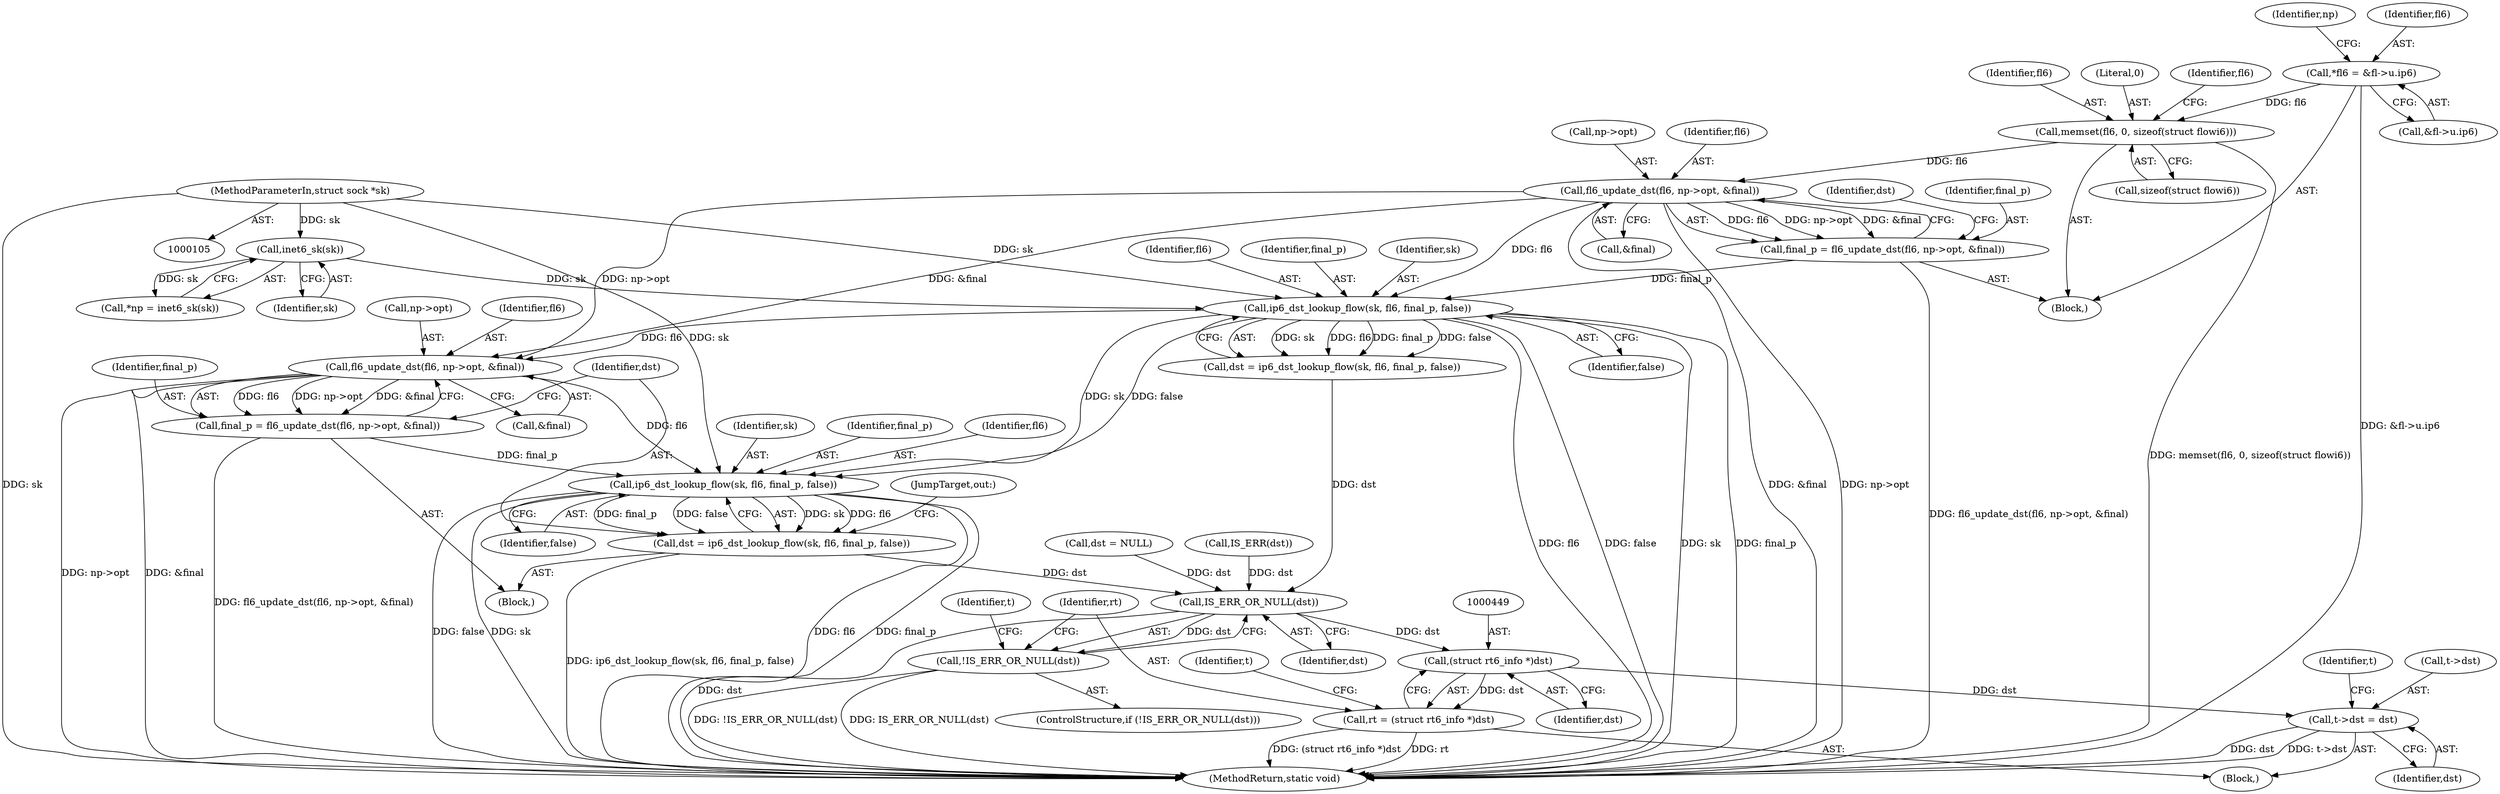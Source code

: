 digraph "0_linux_95ee62083cb6453e056562d91f597552021e6ae7@API" {
"1000425" [label="(Call,fl6_update_dst(fl6, np->opt, &final))"];
"1000263" [label="(Call,ip6_dst_lookup_flow(sk, fl6, final_p, false))"];
"1000134" [label="(Call,inet6_sk(sk))"];
"1000109" [label="(MethodParameterIn,struct sock *sk)"];
"1000254" [label="(Call,fl6_update_dst(fl6, np->opt, &final))"];
"1000157" [label="(Call,memset(fl6, 0, sizeof(struct flowi6)))"];
"1000122" [label="(Call,*fl6 = &fl->u.ip6)"];
"1000252" [label="(Call,final_p = fl6_update_dst(fl6, np->opt, &final))"];
"1000423" [label="(Call,final_p = fl6_update_dst(fl6, np->opt, &final))"];
"1000434" [label="(Call,ip6_dst_lookup_flow(sk, fl6, final_p, false))"];
"1000432" [label="(Call,dst = ip6_dst_lookup_flow(sk, fl6, final_p, false))"];
"1000442" [label="(Call,IS_ERR_OR_NULL(dst))"];
"1000441" [label="(Call,!IS_ERR_OR_NULL(dst))"];
"1000448" [label="(Call,(struct rt6_info *)dst)"];
"1000446" [label="(Call,rt = (struct rt6_info *)dst)"];
"1000451" [label="(Call,t->dst = dst)"];
"1000423" [label="(Call,final_p = fl6_update_dst(fl6, np->opt, &final))"];
"1000160" [label="(Call,sizeof(struct flowi6))"];
"1000135" [label="(Identifier,sk)"];
"1000486" [label="(Identifier,t)"];
"1000157" [label="(Call,memset(fl6, 0, sizeof(struct flowi6)))"];
"1000263" [label="(Call,ip6_dst_lookup_flow(sk, fl6, final_p, false))"];
"1000430" [label="(Call,&final)"];
"1000491" [label="(MethodReturn,static void)"];
"1000340" [label="(Call,dst = NULL)"];
"1000288" [label="(Call,IS_ERR(dst))"];
"1000261" [label="(Call,dst = ip6_dst_lookup_flow(sk, fl6, final_p, false))"];
"1000158" [label="(Identifier,fl6)"];
"1000265" [label="(Identifier,fl6)"];
"1000424" [label="(Identifier,final_p)"];
"1000433" [label="(Identifier,dst)"];
"1000132" [label="(Call,*np = inet6_sk(sk))"];
"1000448" [label="(Call,(struct rt6_info *)dst)"];
"1000122" [label="(Call,*fl6 = &fl->u.ip6)"];
"1000425" [label="(Call,fl6_update_dst(fl6, np->opt, &final))"];
"1000266" [label="(Identifier,final_p)"];
"1000447" [label="(Identifier,rt)"];
"1000435" [label="(Identifier,sk)"];
"1000109" [label="(MethodParameterIn,struct sock *sk)"];
"1000256" [label="(Call,np->opt)"];
"1000437" [label="(Identifier,final_p)"];
"1000450" [label="(Identifier,dst)"];
"1000444" [label="(Block,)"];
"1000458" [label="(Identifier,t)"];
"1000264" [label="(Identifier,sk)"];
"1000254" [label="(Call,fl6_update_dst(fl6, np->opt, &final))"];
"1000439" [label="(JumpTarget,out:)"];
"1000134" [label="(Call,inet6_sk(sk))"];
"1000159" [label="(Literal,0)"];
"1000262" [label="(Identifier,dst)"];
"1000443" [label="(Identifier,dst)"];
"1000440" [label="(ControlStructure,if (!IS_ERR_OR_NULL(dst)))"];
"1000133" [label="(Identifier,np)"];
"1000110" [label="(Block,)"];
"1000426" [label="(Identifier,fl6)"];
"1000427" [label="(Call,np->opt)"];
"1000451" [label="(Call,t->dst = dst)"];
"1000164" [label="(Identifier,fl6)"];
"1000432" [label="(Call,dst = ip6_dst_lookup_flow(sk, fl6, final_p, false))"];
"1000404" [label="(Block,)"];
"1000442" [label="(Call,IS_ERR_OR_NULL(dst))"];
"1000455" [label="(Identifier,dst)"];
"1000259" [label="(Call,&final)"];
"1000453" [label="(Identifier,t)"];
"1000452" [label="(Call,t->dst)"];
"1000438" [label="(Identifier,false)"];
"1000252" [label="(Call,final_p = fl6_update_dst(fl6, np->opt, &final))"];
"1000253" [label="(Identifier,final_p)"];
"1000436" [label="(Identifier,fl6)"];
"1000446" [label="(Call,rt = (struct rt6_info *)dst)"];
"1000434" [label="(Call,ip6_dst_lookup_flow(sk, fl6, final_p, false))"];
"1000267" [label="(Identifier,false)"];
"1000441" [label="(Call,!IS_ERR_OR_NULL(dst))"];
"1000123" [label="(Identifier,fl6)"];
"1000124" [label="(Call,&fl->u.ip6)"];
"1000255" [label="(Identifier,fl6)"];
"1000425" -> "1000423"  [label="AST: "];
"1000425" -> "1000430"  [label="CFG: "];
"1000426" -> "1000425"  [label="AST: "];
"1000427" -> "1000425"  [label="AST: "];
"1000430" -> "1000425"  [label="AST: "];
"1000423" -> "1000425"  [label="CFG: "];
"1000425" -> "1000491"  [label="DDG: np->opt"];
"1000425" -> "1000491"  [label="DDG: &final"];
"1000425" -> "1000423"  [label="DDG: fl6"];
"1000425" -> "1000423"  [label="DDG: np->opt"];
"1000425" -> "1000423"  [label="DDG: &final"];
"1000263" -> "1000425"  [label="DDG: fl6"];
"1000254" -> "1000425"  [label="DDG: np->opt"];
"1000254" -> "1000425"  [label="DDG: &final"];
"1000425" -> "1000434"  [label="DDG: fl6"];
"1000263" -> "1000261"  [label="AST: "];
"1000263" -> "1000267"  [label="CFG: "];
"1000264" -> "1000263"  [label="AST: "];
"1000265" -> "1000263"  [label="AST: "];
"1000266" -> "1000263"  [label="AST: "];
"1000267" -> "1000263"  [label="AST: "];
"1000261" -> "1000263"  [label="CFG: "];
"1000263" -> "1000491"  [label="DDG: fl6"];
"1000263" -> "1000491"  [label="DDG: false"];
"1000263" -> "1000491"  [label="DDG: sk"];
"1000263" -> "1000491"  [label="DDG: final_p"];
"1000263" -> "1000261"  [label="DDG: sk"];
"1000263" -> "1000261"  [label="DDG: fl6"];
"1000263" -> "1000261"  [label="DDG: final_p"];
"1000263" -> "1000261"  [label="DDG: false"];
"1000134" -> "1000263"  [label="DDG: sk"];
"1000109" -> "1000263"  [label="DDG: sk"];
"1000254" -> "1000263"  [label="DDG: fl6"];
"1000252" -> "1000263"  [label="DDG: final_p"];
"1000263" -> "1000434"  [label="DDG: sk"];
"1000263" -> "1000434"  [label="DDG: false"];
"1000134" -> "1000132"  [label="AST: "];
"1000134" -> "1000135"  [label="CFG: "];
"1000135" -> "1000134"  [label="AST: "];
"1000132" -> "1000134"  [label="CFG: "];
"1000134" -> "1000132"  [label="DDG: sk"];
"1000109" -> "1000134"  [label="DDG: sk"];
"1000109" -> "1000105"  [label="AST: "];
"1000109" -> "1000491"  [label="DDG: sk"];
"1000109" -> "1000434"  [label="DDG: sk"];
"1000254" -> "1000252"  [label="AST: "];
"1000254" -> "1000259"  [label="CFG: "];
"1000255" -> "1000254"  [label="AST: "];
"1000256" -> "1000254"  [label="AST: "];
"1000259" -> "1000254"  [label="AST: "];
"1000252" -> "1000254"  [label="CFG: "];
"1000254" -> "1000491"  [label="DDG: &final"];
"1000254" -> "1000491"  [label="DDG: np->opt"];
"1000254" -> "1000252"  [label="DDG: fl6"];
"1000254" -> "1000252"  [label="DDG: np->opt"];
"1000254" -> "1000252"  [label="DDG: &final"];
"1000157" -> "1000254"  [label="DDG: fl6"];
"1000157" -> "1000110"  [label="AST: "];
"1000157" -> "1000160"  [label="CFG: "];
"1000158" -> "1000157"  [label="AST: "];
"1000159" -> "1000157"  [label="AST: "];
"1000160" -> "1000157"  [label="AST: "];
"1000164" -> "1000157"  [label="CFG: "];
"1000157" -> "1000491"  [label="DDG: memset(fl6, 0, sizeof(struct flowi6))"];
"1000122" -> "1000157"  [label="DDG: fl6"];
"1000122" -> "1000110"  [label="AST: "];
"1000122" -> "1000124"  [label="CFG: "];
"1000123" -> "1000122"  [label="AST: "];
"1000124" -> "1000122"  [label="AST: "];
"1000133" -> "1000122"  [label="CFG: "];
"1000122" -> "1000491"  [label="DDG: &fl->u.ip6"];
"1000252" -> "1000110"  [label="AST: "];
"1000253" -> "1000252"  [label="AST: "];
"1000262" -> "1000252"  [label="CFG: "];
"1000252" -> "1000491"  [label="DDG: fl6_update_dst(fl6, np->opt, &final)"];
"1000423" -> "1000404"  [label="AST: "];
"1000424" -> "1000423"  [label="AST: "];
"1000433" -> "1000423"  [label="CFG: "];
"1000423" -> "1000491"  [label="DDG: fl6_update_dst(fl6, np->opt, &final)"];
"1000423" -> "1000434"  [label="DDG: final_p"];
"1000434" -> "1000432"  [label="AST: "];
"1000434" -> "1000438"  [label="CFG: "];
"1000435" -> "1000434"  [label="AST: "];
"1000436" -> "1000434"  [label="AST: "];
"1000437" -> "1000434"  [label="AST: "];
"1000438" -> "1000434"  [label="AST: "];
"1000432" -> "1000434"  [label="CFG: "];
"1000434" -> "1000491"  [label="DDG: fl6"];
"1000434" -> "1000491"  [label="DDG: final_p"];
"1000434" -> "1000491"  [label="DDG: false"];
"1000434" -> "1000491"  [label="DDG: sk"];
"1000434" -> "1000432"  [label="DDG: sk"];
"1000434" -> "1000432"  [label="DDG: fl6"];
"1000434" -> "1000432"  [label="DDG: final_p"];
"1000434" -> "1000432"  [label="DDG: false"];
"1000432" -> "1000404"  [label="AST: "];
"1000433" -> "1000432"  [label="AST: "];
"1000439" -> "1000432"  [label="CFG: "];
"1000432" -> "1000491"  [label="DDG: ip6_dst_lookup_flow(sk, fl6, final_p, false)"];
"1000432" -> "1000442"  [label="DDG: dst"];
"1000442" -> "1000441"  [label="AST: "];
"1000442" -> "1000443"  [label="CFG: "];
"1000443" -> "1000442"  [label="AST: "];
"1000441" -> "1000442"  [label="CFG: "];
"1000442" -> "1000491"  [label="DDG: dst"];
"1000442" -> "1000441"  [label="DDG: dst"];
"1000288" -> "1000442"  [label="DDG: dst"];
"1000261" -> "1000442"  [label="DDG: dst"];
"1000340" -> "1000442"  [label="DDG: dst"];
"1000442" -> "1000448"  [label="DDG: dst"];
"1000441" -> "1000440"  [label="AST: "];
"1000447" -> "1000441"  [label="CFG: "];
"1000486" -> "1000441"  [label="CFG: "];
"1000441" -> "1000491"  [label="DDG: IS_ERR_OR_NULL(dst)"];
"1000441" -> "1000491"  [label="DDG: !IS_ERR_OR_NULL(dst)"];
"1000448" -> "1000446"  [label="AST: "];
"1000448" -> "1000450"  [label="CFG: "];
"1000449" -> "1000448"  [label="AST: "];
"1000450" -> "1000448"  [label="AST: "];
"1000446" -> "1000448"  [label="CFG: "];
"1000448" -> "1000446"  [label="DDG: dst"];
"1000448" -> "1000451"  [label="DDG: dst"];
"1000446" -> "1000444"  [label="AST: "];
"1000447" -> "1000446"  [label="AST: "];
"1000453" -> "1000446"  [label="CFG: "];
"1000446" -> "1000491"  [label="DDG: rt"];
"1000446" -> "1000491"  [label="DDG: (struct rt6_info *)dst"];
"1000451" -> "1000444"  [label="AST: "];
"1000451" -> "1000455"  [label="CFG: "];
"1000452" -> "1000451"  [label="AST: "];
"1000455" -> "1000451"  [label="AST: "];
"1000458" -> "1000451"  [label="CFG: "];
"1000451" -> "1000491"  [label="DDG: dst"];
"1000451" -> "1000491"  [label="DDG: t->dst"];
}
